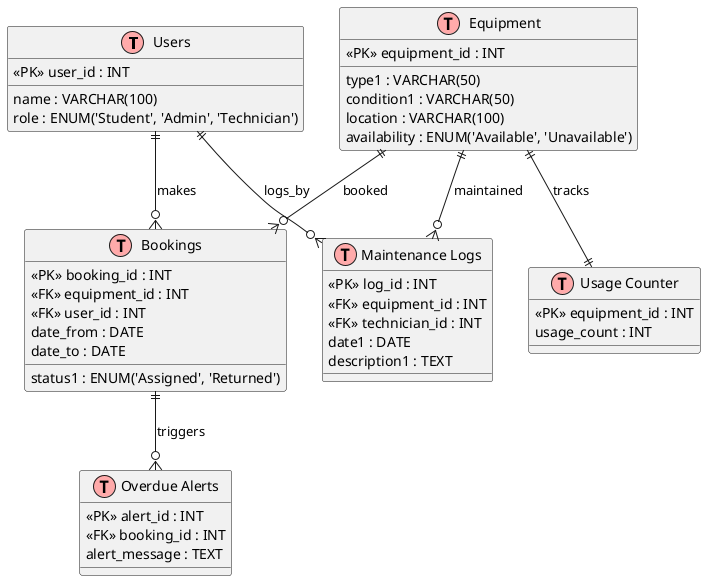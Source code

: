 @startuml
!define Table(name,desc) class name as "desc" << (T,#FFAAAA) >>
!define PK <<PK>>
!define FK <<FK>>

skinparam classAttributeIconSize 0

Table(Users, "Users") {
  PK user_id : INT
  name : VARCHAR(100)
  role : ENUM('Student', 'Admin', 'Technician')
}

Table(Equipment, "Equipment") {
  PK equipment_id : INT
  type1 : VARCHAR(50)
  condition1 : VARCHAR(50)
  location : VARCHAR(100)
  availability : ENUM('Available', 'Unavailable')
}

Table(Bookings, "Bookings") {
  PK booking_id : INT
  FK equipment_id : INT
  FK user_id : INT
  date_from : DATE
  date_to : DATE
  status1 : ENUM('Assigned', 'Returned')
}

Table(MaintenanceLogs, "Maintenance Logs") {
  PK log_id : INT
  FK equipment_id : INT
  FK technician_id : INT
  date1 : DATE
  description1 : TEXT
}

Table(UsageCounter, "Usage Counter") {
  PK equipment_id : INT
  usage_count : INT
}

Table(OverdueAlerts, "Overdue Alerts") {
  PK alert_id : INT
  FK booking_id : INT
  alert_message : TEXT
}

' Relationships
Users ||--o{ Bookings : makes
Users ||--o{ MaintenanceLogs : logs_by
Equipment ||--o{ Bookings : booked
Equipment ||--o{ MaintenanceLogs : maintained
Equipment ||--|| UsageCounter : tracks
Bookings ||--o{ OverdueAlerts : triggers
@enduml
